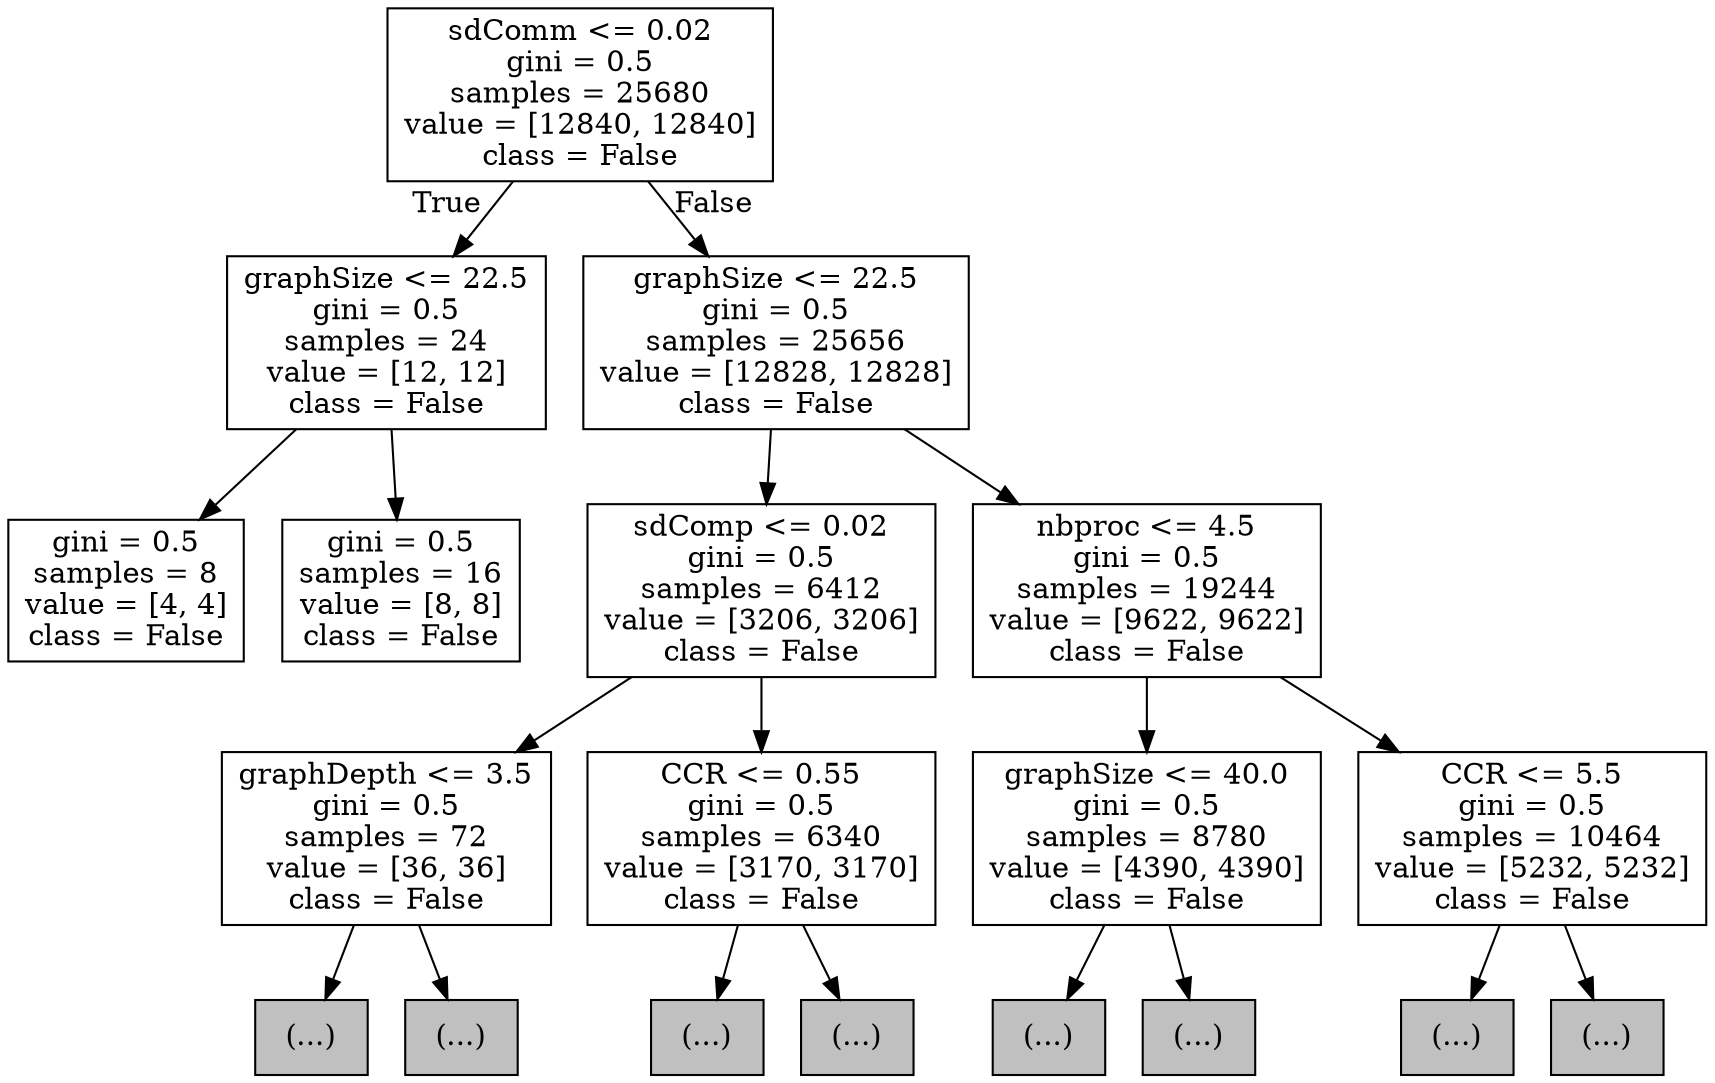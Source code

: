 digraph Tree {
node [shape=box, style="filled", color="black"] ;
0 [label="sdComm <= 0.02\ngini = 0.5\nsamples = 25680\nvalue = [12840, 12840]\nclass = False", fillcolor="#ffffff"] ;
1 [label="graphSize <= 22.5\ngini = 0.5\nsamples = 24\nvalue = [12, 12]\nclass = False", fillcolor="#ffffff"] ;
0 -> 1 [labeldistance=2.5, labelangle=45, headlabel="True"] ;
2 [label="gini = 0.5\nsamples = 8\nvalue = [4, 4]\nclass = False", fillcolor="#ffffff"] ;
1 -> 2 ;
3 [label="gini = 0.5\nsamples = 16\nvalue = [8, 8]\nclass = False", fillcolor="#ffffff"] ;
1 -> 3 ;
4 [label="graphSize <= 22.5\ngini = 0.5\nsamples = 25656\nvalue = [12828, 12828]\nclass = False", fillcolor="#ffffff"] ;
0 -> 4 [labeldistance=2.5, labelangle=-45, headlabel="False"] ;
5 [label="sdComp <= 0.02\ngini = 0.5\nsamples = 6412\nvalue = [3206, 3206]\nclass = False", fillcolor="#ffffff"] ;
4 -> 5 ;
6 [label="graphDepth <= 3.5\ngini = 0.5\nsamples = 72\nvalue = [36, 36]\nclass = False", fillcolor="#ffffff"] ;
5 -> 6 ;
7 [label="(...)", fillcolor="#C0C0C0"] ;
6 -> 7 ;
8 [label="(...)", fillcolor="#C0C0C0"] ;
6 -> 8 ;
9 [label="CCR <= 0.55\ngini = 0.5\nsamples = 6340\nvalue = [3170, 3170]\nclass = False", fillcolor="#ffffff"] ;
5 -> 9 ;
10 [label="(...)", fillcolor="#C0C0C0"] ;
9 -> 10 ;
13 [label="(...)", fillcolor="#C0C0C0"] ;
9 -> 13 ;
106 [label="nbproc <= 4.5\ngini = 0.5\nsamples = 19244\nvalue = [9622, 9622]\nclass = False", fillcolor="#ffffff"] ;
4 -> 106 ;
107 [label="graphSize <= 40.0\ngini = 0.5\nsamples = 8780\nvalue = [4390, 4390]\nclass = False", fillcolor="#ffffff"] ;
106 -> 107 ;
108 [label="(...)", fillcolor="#C0C0C0"] ;
107 -> 108 ;
151 [label="(...)", fillcolor="#C0C0C0"] ;
107 -> 151 ;
222 [label="CCR <= 5.5\ngini = 0.5\nsamples = 10464\nvalue = [5232, 5232]\nclass = False", fillcolor="#ffffff"] ;
106 -> 222 ;
223 [label="(...)", fillcolor="#C0C0C0"] ;
222 -> 223 ;
224 [label="(...)", fillcolor="#C0C0C0"] ;
222 -> 224 ;
}